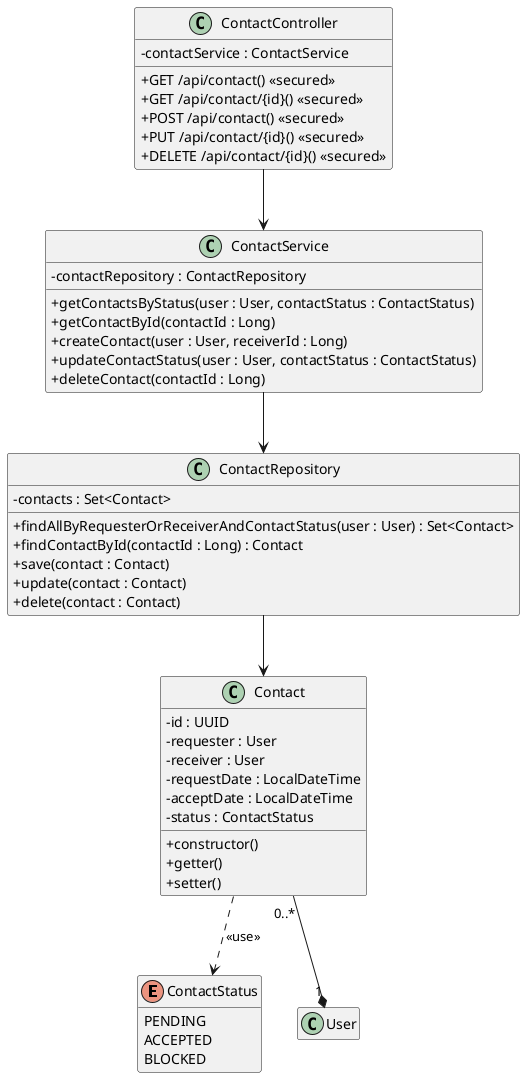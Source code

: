 @startuml
skinparam classAttributeIconSize 0
hide empty members

enum ContactStatus {
    PENDING
    ACCEPTED
    BLOCKED
}
class Contact {
    - id : UUID
    - requester : User
    - receiver : User
    - requestDate : LocalDateTime
    - acceptDate : LocalDateTime
    - status : ContactStatus
    + constructor()
    + getter()
    + setter()
}
class ContactRepository {
    - contacts : Set<Contact>
    + findAllByRequesterOrReceiverAndContactStatus(user : User) : Set<Contact>
    + findContactById(contactId : Long) : Contact
    + save(contact : Contact)
    + update(contact : Contact)
    + delete(contact : Contact)
}
class ContactService {
    - contactRepository : ContactRepository
    + getContactsByStatus(user : User, contactStatus : ContactStatus)
    + getContactById(contactId : Long)
    + createContact(user : User, receiverId : Long)
    + updateContactStatus(user : User, contactStatus : ContactStatus)
    + deleteContact(contactId : Long)
}
class ContactController {
    - contactService : ContactService
    + GET /api/contact() <<secured>>
    + GET /api/contact/{id}() <<secured>>
    + POST /api/contact() <<secured>>
    + PUT /api/contact/{id}() <<secured>>
    + DELETE /api/contact/{id}() <<secured>>
}

Contact "0..*" --* "1" User
Contact ..> ContactStatus : <<use>>
ContactRepository --> Contact
ContactService --> ContactRepository
ContactController --> ContactService

@enduml